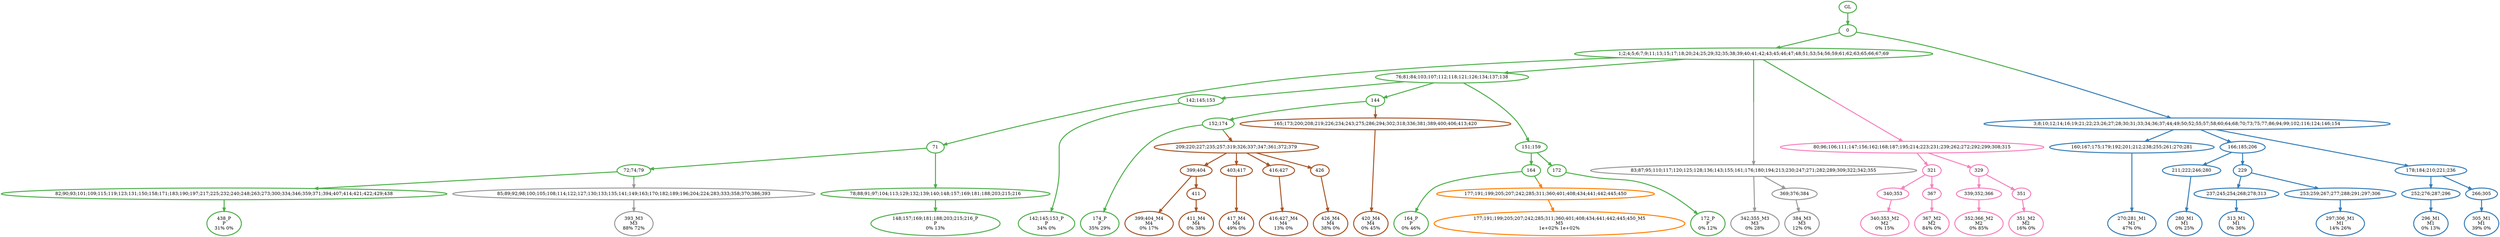 digraph T {
	{
		rank=same
		61 [penwidth=3,colorscheme=set19,color=3,label="438_P\nP\n31% 0%"]
		59 [penwidth=3,colorscheme=set19,color=3,label="148;157;169;181;188;203;215;216_P\nP\n0% 13%"]
		56 [penwidth=3,colorscheme=set19,color=3,label="142;145;153_P\nP\n34% 0%"]
		53 [penwidth=3,colorscheme=set19,color=3,label="174_P\nP\n35% 29%"]
		50 [penwidth=3,colorscheme=set19,color=3,label="164_P\nP\n0% 46%"]
		48 [penwidth=3,colorscheme=set19,color=3,label="172_P\nP\n0% 12%"]
		46 [penwidth=3,colorscheme=set19,color=2,label="270;281_M1\nM1\n47% 0%"]
		43 [penwidth=3,colorscheme=set19,color=2,label="280_M1\nM1\n0% 25%"]
		40 [penwidth=3,colorscheme=set19,color=2,label="313_M1\nM1\n0% 36%"]
		38 [penwidth=3,colorscheme=set19,color=2,label="297;306_M1\nM1\n14% 26%"]
		35 [penwidth=3,colorscheme=set19,color=2,label="296_M1\nM1\n0% 13%"]
		33 [penwidth=3,colorscheme=set19,color=2,label="305_M1\nM1\n39% 0%"]
		30 [penwidth=3,colorscheme=set19,color=8,label="340;353_M2\nM2\n0% 15%"]
		28 [penwidth=3,colorscheme=set19,color=8,label="367_M2\nM2\n84% 0%"]
		25 [penwidth=3,colorscheme=set19,color=8,label="352;366_M2\nM2\n0% 85%"]
		23 [penwidth=3,colorscheme=set19,color=8,label="351_M2\nM2\n16% 0%"]
		22 [penwidth=3,colorscheme=set19,color=9,label="393_M3\nM3\n88% 72%"]
		21 [penwidth=3,colorscheme=set19,color=9,label="342;355_M3\nM3\n0% 28%"]
		19 [penwidth=3,colorscheme=set19,color=9,label="384_M3\nM3\n12% 0%"]
		17 [penwidth=3,colorscheme=set19,color=7,label="399;404_M4\nM4\n0% 17%"]
		15 [penwidth=3,colorscheme=set19,color=7,label="411_M4\nM4\n0% 38%"]
		13 [penwidth=3,colorscheme=set19,color=7,label="417_M4\nM4\n49% 0%"]
		11 [penwidth=3,colorscheme=set19,color=7,label="416;427_M4\nM4\n13% 0%"]
		9 [penwidth=3,colorscheme=set19,color=7,label="426_M4\nM4\n38% 0%"]
		8 [penwidth=3,colorscheme=set19,color=7,label="420_M4\nM4\n0% 45%"]
		7 [penwidth=3,colorscheme=set19,color=5,label="177;191;199;205;207;242;285;311;360;401;408;434;441;442;445;450_M5\nM5\n1e+02% 1e+02%"]
	}
	67 [penwidth=3,colorscheme=set19,color=3,label="GL"]
	66 [penwidth=3,colorscheme=set19,color=3,label="0"]
	65 [penwidth=3,colorscheme=set19,color=3,label="1;2;4;5;6;7;9;11;13;15;17;18;20;24;25;29;32;35;38;39;40;41;42;43;45;46;47;48;51;53;54;56;59;61;62;63;65;66;67;69"]
	64 [penwidth=3,colorscheme=set19,color=3,label="71"]
	63 [penwidth=3,colorscheme=set19,color=3,label="72;74;79"]
	62 [penwidth=3,colorscheme=set19,color=3,label="82;90;93;101;109;115;119;123;131;150;158;171;183;190;197;217;225;232;240;248;263;273;300;334;346;359;371;394;407;414;421;422;429;438"]
	60 [penwidth=3,colorscheme=set19,color=3,label="78;88;91;97;104;113;129;132;139;140;148;157;169;181;188;203;215;216"]
	58 [penwidth=3,colorscheme=set19,color=3,label="76;81;84;103;107;112;118;121;126;134;137;138"]
	57 [penwidth=3,colorscheme=set19,color=3,label="142;145;153"]
	55 [penwidth=3,colorscheme=set19,color=3,label="144"]
	54 [penwidth=3,colorscheme=set19,color=3,label="152;174"]
	52 [penwidth=3,colorscheme=set19,color=3,label="151;159"]
	51 [penwidth=3,colorscheme=set19,color=3,label="164"]
	49 [penwidth=3,colorscheme=set19,color=3,label="172"]
	47 [penwidth=3,colorscheme=set19,color=2,label="160;167;175;179;192;201;212;238;255;261;270;281"]
	45 [penwidth=3,colorscheme=set19,color=2,label="166;185;206"]
	44 [penwidth=3,colorscheme=set19,color=2,label="211;222;246;280"]
	42 [penwidth=3,colorscheme=set19,color=2,label="229"]
	41 [penwidth=3,colorscheme=set19,color=2,label="237;245;254;268;278;313"]
	39 [penwidth=3,colorscheme=set19,color=2,label="253;259;267;277;288;291;297;306"]
	37 [penwidth=3,colorscheme=set19,color=2,label="178;184;210;221;236"]
	36 [penwidth=3,colorscheme=set19,color=2,label="252;276;287;296"]
	34 [penwidth=3,colorscheme=set19,color=2,label="266;305"]
	32 [penwidth=3,colorscheme=set19,color=8,label="321"]
	31 [penwidth=3,colorscheme=set19,color=8,label="340;353"]
	29 [penwidth=3,colorscheme=set19,color=8,label="367"]
	27 [penwidth=3,colorscheme=set19,color=8,label="329"]
	26 [penwidth=3,colorscheme=set19,color=8,label="339;352;366"]
	24 [penwidth=3,colorscheme=set19,color=8,label="351"]
	20 [penwidth=3,colorscheme=set19,color=9,label="369;376;384"]
	18 [penwidth=3,colorscheme=set19,color=7,label="399;404"]
	16 [penwidth=3,colorscheme=set19,color=7,label="411"]
	14 [penwidth=3,colorscheme=set19,color=7,label="403;417"]
	12 [penwidth=3,colorscheme=set19,color=7,label="416;427"]
	10 [penwidth=3,colorscheme=set19,color=7,label="426"]
	6 [penwidth=3,colorscheme=set19,color=5,label="177;191;199;205;207;242;285;311;360;401;408;434;441;442;445;450"]
	5 [penwidth=3,colorscheme=set19,color=7,label="165;173;200;208;219;226;234;243;275;286;294;302;318;336;381;389;400;406;413;420"]
	4 [penwidth=3,colorscheme=set19,color=7,label="209;220;227;235;257;319;326;337;347;361;372;379"]
	3 [penwidth=3,colorscheme=set19,color=9,label="85;89;92;98;100;105;108;114;122;127;130;133;135;141;149;163;170;182;189;196;204;224;283;333;358;370;386;393"]
	2 [penwidth=3,colorscheme=set19,color=9,label="83;87;95;110;117;120;125;128;136;143;155;161;176;180;194;213;230;247;271;282;289;309;322;342;355"]
	1 [penwidth=3,colorscheme=set19,color=8,label="80;96;106;111;147;156;162;168;187;195;214;223;231;239;262;272;292;299;308;315"]
	0 [penwidth=3,colorscheme=set19,color=2,label="3;8;10;12;14;16;19;21;22;23;26;27;28;30;31;33;34;36;37;44;49;50;52;55;57;58;60;64;68;70;73;75;77;86;94;99;102;116;124;146;154"]
	67 -> 66 [penwidth=3,colorscheme=set19,color=3]
	66 -> 65 [penwidth=3,colorscheme=set19,color=3]
	66 -> 0 [penwidth=3,colorscheme=set19,color="3;0.5:2"]
	65 -> 64 [penwidth=3,colorscheme=set19,color=3]
	65 -> 58 [penwidth=3,colorscheme=set19,color=3]
	65 -> 2 [penwidth=3,colorscheme=set19,color="3;0.5:9"]
	65 -> 1 [penwidth=3,colorscheme=set19,color="3;0.5:8"]
	64 -> 60 [penwidth=3,colorscheme=set19,color=3]
	64 -> 63 [penwidth=3,colorscheme=set19,color=3]
	63 -> 62 [penwidth=3,colorscheme=set19,color=3]
	63 -> 3 [penwidth=3,colorscheme=set19,color="3;0.5:9"]
	62 -> 61 [penwidth=3,colorscheme=set19,color=3]
	60 -> 59 [penwidth=3,colorscheme=set19,color=3]
	58 -> 57 [penwidth=3,colorscheme=set19,color=3]
	58 -> 55 [penwidth=3,colorscheme=set19,color=3]
	58 -> 52 [penwidth=3,colorscheme=set19,color=3]
	57 -> 56 [penwidth=3,colorscheme=set19,color=3]
	55 -> 54 [penwidth=3,colorscheme=set19,color=3]
	55 -> 5 [penwidth=3,colorscheme=set19,color="3;0.5:7"]
	54 -> 53 [penwidth=3,colorscheme=set19,color=3]
	54 -> 4 [penwidth=3,colorscheme=set19,color="3;0.5:7"]
	52 -> 51 [penwidth=3,colorscheme=set19,color=3]
	52 -> 49 [penwidth=3,colorscheme=set19,color=3]
	51 -> 50 [penwidth=3,colorscheme=set19,color=3]
	51 -> 6 [penwidth=3,colorscheme=set19,color="3;0.5:5"]
	49 -> 48 [penwidth=3,colorscheme=set19,color=3]
	47 -> 46 [penwidth=3,colorscheme=set19,color=2]
	45 -> 42 [penwidth=3,colorscheme=set19,color=2]
	45 -> 44 [penwidth=3,colorscheme=set19,color=2]
	44 -> 43 [penwidth=3,colorscheme=set19,color=2]
	42 -> 39 [penwidth=3,colorscheme=set19,color=2]
	42 -> 41 [penwidth=3,colorscheme=set19,color=2]
	41 -> 40 [penwidth=3,colorscheme=set19,color=2]
	39 -> 38 [penwidth=3,colorscheme=set19,color=2]
	37 -> 34 [penwidth=3,colorscheme=set19,color=2]
	37 -> 36 [penwidth=3,colorscheme=set19,color=2]
	36 -> 35 [penwidth=3,colorscheme=set19,color=2]
	34 -> 33 [penwidth=3,colorscheme=set19,color=2]
	32 -> 31 [penwidth=3,colorscheme=set19,color=8]
	32 -> 29 [penwidth=3,colorscheme=set19,color=8]
	31 -> 30 [penwidth=3,colorscheme=set19,color=8]
	29 -> 28 [penwidth=3,colorscheme=set19,color=8]
	27 -> 24 [penwidth=3,colorscheme=set19,color=8]
	27 -> 26 [penwidth=3,colorscheme=set19,color=8]
	26 -> 25 [penwidth=3,colorscheme=set19,color=8]
	24 -> 23 [penwidth=3,colorscheme=set19,color=8]
	20 -> 19 [penwidth=3,colorscheme=set19,color=9]
	18 -> 17 [penwidth=3,colorscheme=set19,color=7]
	18 -> 16 [penwidth=3,colorscheme=set19,color=7]
	16 -> 15 [penwidth=3,colorscheme=set19,color=7]
	14 -> 13 [penwidth=3,colorscheme=set19,color=7]
	12 -> 11 [penwidth=3,colorscheme=set19,color=7]
	10 -> 9 [penwidth=3,colorscheme=set19,color=7]
	6 -> 7 [penwidth=3,colorscheme=set19,color=5]
	5 -> 8 [penwidth=3,colorscheme=set19,color=7]
	4 -> 18 [penwidth=3,colorscheme=set19,color=7]
	4 -> 14 [penwidth=3,colorscheme=set19,color=7]
	4 -> 12 [penwidth=3,colorscheme=set19,color=7]
	4 -> 10 [penwidth=3,colorscheme=set19,color=7]
	3 -> 22 [penwidth=3,colorscheme=set19,color=9]
	2 -> 21 [penwidth=3,colorscheme=set19,color=9]
	2 -> 20 [penwidth=3,colorscheme=set19,color=9]
	1 -> 32 [penwidth=3,colorscheme=set19,color=8]
	1 -> 27 [penwidth=3,colorscheme=set19,color=8]
	0 -> 47 [penwidth=3,colorscheme=set19,color=2]
	0 -> 45 [penwidth=3,colorscheme=set19,color=2]
	0 -> 37 [penwidth=3,colorscheme=set19,color=2]
}
